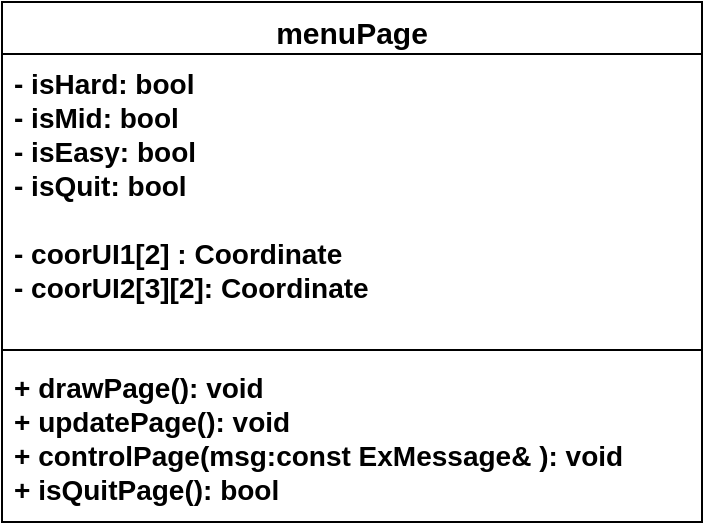<mxfile version="20.8.16" type="device"><diagram name="第 1 页" id="FY2GEEcDX0EYXpBPTVLV"><mxGraphModel dx="1036" dy="665" grid="1" gridSize="10" guides="1" tooltips="1" connect="1" arrows="1" fold="1" page="1" pageScale="1" pageWidth="1169" pageHeight="1654" math="0" shadow="0"><root><mxCell id="0"/><mxCell id="1" parent="0"/><mxCell id="rwsRjvRus_zEtTL7dJGe-1" value="menuPage" style="swimlane;fontStyle=1;align=center;verticalAlign=top;childLayout=stackLayout;horizontal=1;startSize=26;horizontalStack=0;resizeParent=1;resizeParentMax=0;resizeLast=0;collapsible=1;marginBottom=0;fontSize=15;" vertex="1" parent="1"><mxGeometry x="380" y="180" width="350" height="260" as="geometry"/></mxCell><mxCell id="rwsRjvRus_zEtTL7dJGe-2" value="- isHard: bool&#10;- isMid: bool&#10;- isEasy: bool&#10;- isQuit: bool&#10;&#10;- coorUI1[2] : Coordinate&#10;- coorUI2[3][2]: Coordinate " style="text;strokeColor=none;fillColor=none;align=left;verticalAlign=top;spacingLeft=4;spacingRight=4;overflow=hidden;rotatable=0;points=[[0,0.5],[1,0.5]];portConstraint=eastwest;fontStyle=1;fontSize=14;" vertex="1" parent="rwsRjvRus_zEtTL7dJGe-1"><mxGeometry y="26" width="350" height="144" as="geometry"/></mxCell><mxCell id="rwsRjvRus_zEtTL7dJGe-3" value="" style="line;strokeWidth=1;fillColor=none;align=left;verticalAlign=middle;spacingTop=-1;spacingLeft=3;spacingRight=3;rotatable=0;labelPosition=right;points=[];portConstraint=eastwest;strokeColor=inherit;" vertex="1" parent="rwsRjvRus_zEtTL7dJGe-1"><mxGeometry y="170" width="350" height="8" as="geometry"/></mxCell><mxCell id="rwsRjvRus_zEtTL7dJGe-4" value="+ drawPage(): void&#10;+ updatePage(): void&#10;+ controlPage(msg:const ExMessage&amp; ): void&#10;+ isQuitPage(): bool" style="text;strokeColor=none;fillColor=none;align=left;verticalAlign=top;spacingLeft=4;spacingRight=4;overflow=hidden;rotatable=0;points=[[0,0.5],[1,0.5]];portConstraint=eastwest;fontStyle=1;fontSize=14;" vertex="1" parent="rwsRjvRus_zEtTL7dJGe-1"><mxGeometry y="178" width="350" height="82" as="geometry"/></mxCell></root></mxGraphModel></diagram></mxfile>